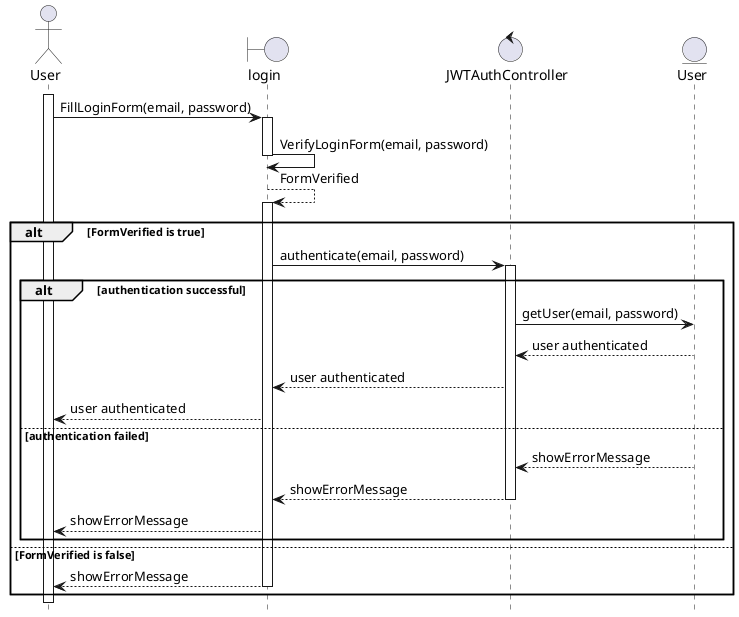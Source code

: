 @startuml login_sequence_diagram
hide footbox
actor "User" as u
boundary login as v
control JWTAuthController as c
entity User as m
activate u
u -> v : FillLoginForm(email, password)
activate v
v -> v :VerifyLoginForm(email, password)
deactivate v
v --> v : FormVerified

alt FormVerified is true
activate v
v -> c : authenticate(email, password)
activate c
alt authentication successful
c -> m : getUser(email, password)
m --> c: user authenticated
c --> v: user authenticated
v --> u: user authenticated
else authentication failed
m --> c: showErrorMessage
deactivate m
c --> v: showErrorMessage
deactivate c
v --> u: showErrorMessage
end
else FormVerified is false
v --> u : showErrorMessage
deactivate v
deactivate c
end




@enduml
